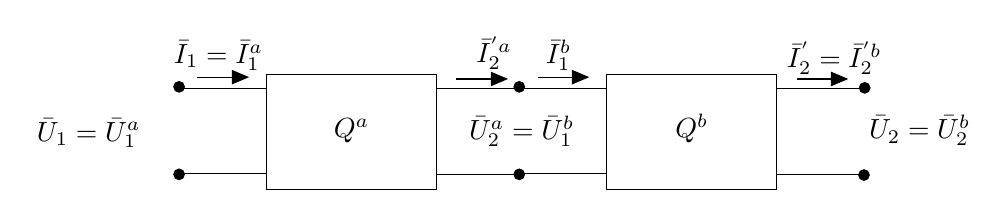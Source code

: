 \begin{tikzpicture}[y=-1cm]
\sf
\path (3.58,6.404) node[text=black,anchor=base] {$Q^{a}$};
\path (7.9,6.404) node[text=black,anchor=base] {$Q^{b}$};
\path (10.027,6.418) node[text=black,anchor=base west] {$\bar{U}_{2}=\bar{U}_{2}^{b}$};
\path (9.709,5.511) node[text=black,anchor=base] {$\bar{I}^{'}_{2}=\bar{I}_{2}^{'b}$};
\path (5.74,6.424) node[text=black,anchor=base] {$\bar{U}_{2}^{a}=\bar{U}_{1}^{b}$};
\path (6.209,5.456) node[text=black,anchor=base] {$\bar{I}_{1}^{b}$};
\path (5.389,5.453) node[text=black,anchor=base] {$\bar{I}_{2}^{'a}$};
\path (1.889,5.456) node[text=black,anchor=base] {$\bar{I}_{1}=\bar{I}_{1}^{a}$};
\path (1.022,6.444) node[text=black,anchor=base east] {$\bar{U}_{1}=\bar{U}_{1}^{a}$};
\filldraw[black] (10.096,5.769) ellipse (0.067cm and 0.067cm);
\filldraw[black] (10.087,6.876) ellipse (0.067cm and 0.067cm);
\filldraw[black] (1.389,5.756) ellipse (0.067cm and 0.067cm);
\filldraw[black] (1.389,6.867) ellipse (0.067cm and 0.067cm);
\draw[black] (2.5,5.6) rectangle (4.658,7.056);
\draw[black] (1.407,6.856) -- (2.489,6.856);
\draw[black] (1.407,5.778) -- (2.489,5.778);
\draw[arrows=-triangle 45,black] (1.622,5.633) -- (2.278,5.633);
\draw[black] (4.656,6.867) -- (5.738,6.867);
\draw[black] (4.667,5.778) -- (5.749,5.778);
\draw[arrows=triangle 45-,black] (5.567,5.656) -- (4.911,5.656);
\draw[arrows=triangle 45-,black] (9.887,5.656) -- (9.231,5.656);
\draw[black] (8.987,5.778) -- (10.069,5.778);
\draw[black] (8.976,6.867) -- (10.058,6.867);
\draw[arrows=-triangle 45,black] (5.942,5.633) -- (6.598,5.633);
\draw[black] (5.727,5.778) -- (6.809,5.778);
\draw[black] (5.727,6.856) -- (6.809,6.856);
\draw[black] (6.82,5.6) rectangle (8.978,7.056);
\filldraw[black] (5.709,6.867) ellipse (0.067cm and 0.067cm);
\filldraw[black] (5.709,5.756) ellipse (0.067cm and 0.067cm);

\end{tikzpicture}%

%% Configure (x)emacs for this file ...
%% Local Variables:
%% mode: latex
%% End: